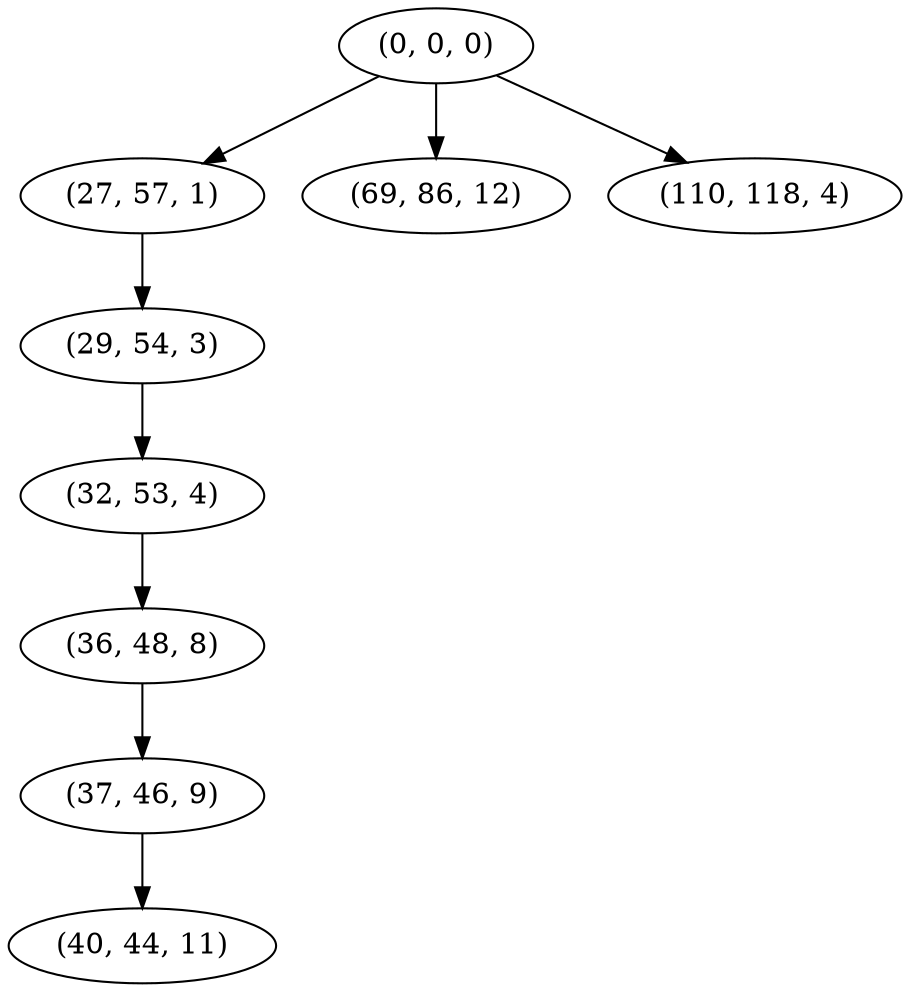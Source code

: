 digraph tree {
    "(0, 0, 0)";
    "(27, 57, 1)";
    "(29, 54, 3)";
    "(32, 53, 4)";
    "(36, 48, 8)";
    "(37, 46, 9)";
    "(40, 44, 11)";
    "(69, 86, 12)";
    "(110, 118, 4)";
    "(0, 0, 0)" -> "(27, 57, 1)";
    "(0, 0, 0)" -> "(69, 86, 12)";
    "(0, 0, 0)" -> "(110, 118, 4)";
    "(27, 57, 1)" -> "(29, 54, 3)";
    "(29, 54, 3)" -> "(32, 53, 4)";
    "(32, 53, 4)" -> "(36, 48, 8)";
    "(36, 48, 8)" -> "(37, 46, 9)";
    "(37, 46, 9)" -> "(40, 44, 11)";
}

